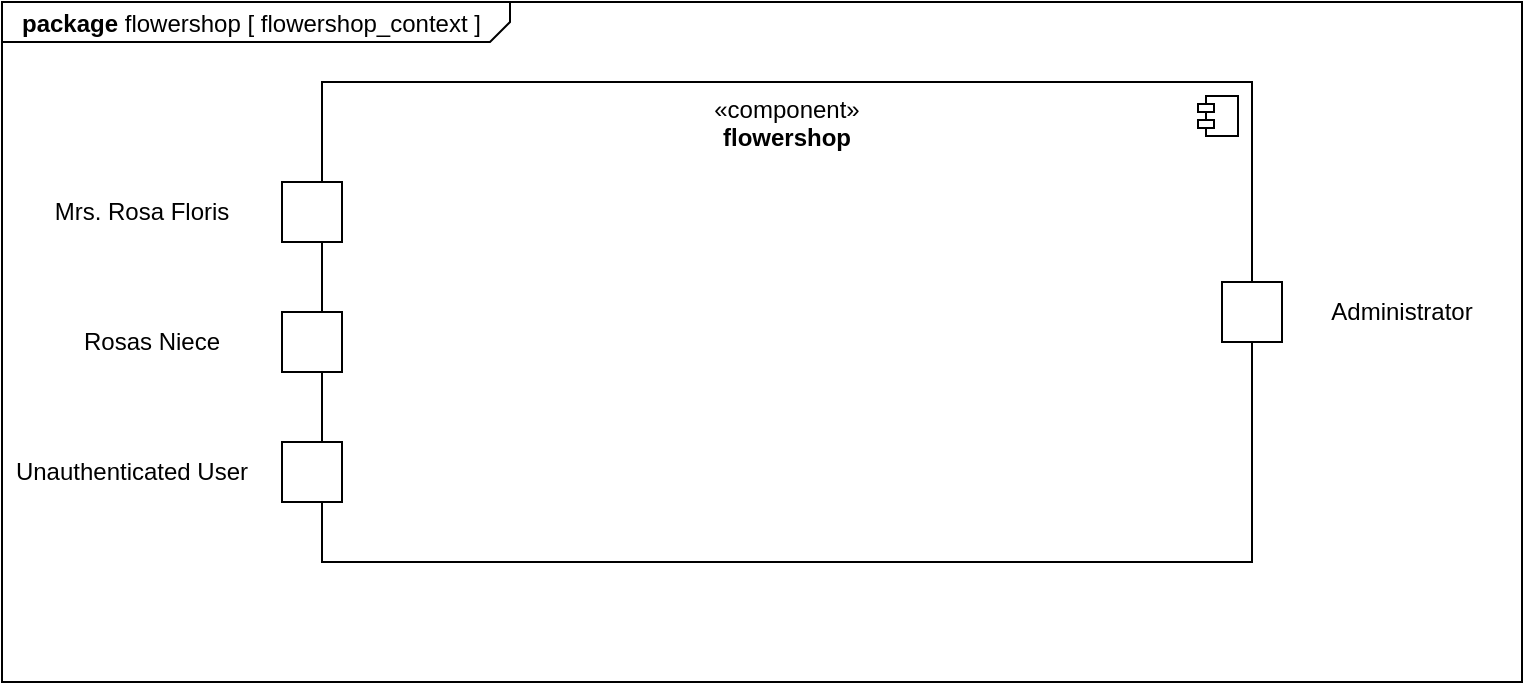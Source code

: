 <mxfile version="24.8.3">
  <diagram name="Page-1" id="1Q-Lw_ZOnqIO_KKdkwqz">
    <mxGraphModel grid="1" page="1" gridSize="10" guides="1" tooltips="1" connect="1" arrows="1" fold="1" pageScale="1" pageWidth="850" pageHeight="1100" math="0" shadow="0">
      <root>
        <mxCell id="0" />
        <mxCell id="1" parent="0" />
        <mxCell id="vYyTAaalu0FOAwD9EvOo-8" value="&lt;p style=&quot;margin:0px;margin-top:4px;margin-left:10px;text-align:left;&quot;&gt;&lt;b&gt;package&lt;/b&gt; flowershop   [ flowershop_context ]&lt;/p&gt;" style="html=1;shape=mxgraph.sysml.package;align=left;spacingLeft=5;verticalAlign=top;spacingTop=-3;labelX=254.67;html=1;overflow=fill;" vertex="1" parent="1">
          <mxGeometry x="-550" y="80" width="760" height="340" as="geometry" />
        </mxCell>
        <mxCell id="vYyTAaalu0FOAwD9EvOo-1" value="«component»&lt;br&gt;&lt;b&gt;flowershop&lt;/b&gt;" style="html=1;dropTarget=0;whiteSpace=wrap;verticalAlign=top;" vertex="1" parent="1">
          <mxGeometry x="-390" y="120" width="465" height="240" as="geometry" />
        </mxCell>
        <mxCell id="vYyTAaalu0FOAwD9EvOo-2" value="" style="shape=module;jettyWidth=8;jettyHeight=4;" vertex="1" parent="vYyTAaalu0FOAwD9EvOo-1">
          <mxGeometry x="1" width="20" height="20" relative="1" as="geometry">
            <mxPoint x="-27" y="7" as="offset" />
          </mxGeometry>
        </mxCell>
        <mxCell id="vYyTAaalu0FOAwD9EvOo-6" value="" style="whiteSpace=wrap;html=1;aspect=fixed;" vertex="1" parent="1">
          <mxGeometry x="-410" y="170" width="30" height="30" as="geometry" />
        </mxCell>
        <mxCell id="vYyTAaalu0FOAwD9EvOo-9" value="Mrs. Rosa Floris" style="text;html=1;align=center;verticalAlign=middle;whiteSpace=wrap;rounded=0;" vertex="1" parent="1">
          <mxGeometry x="-540" y="170" width="120" height="30" as="geometry" />
        </mxCell>
        <mxCell id="vYyTAaalu0FOAwD9EvOo-10" value="" style="whiteSpace=wrap;html=1;aspect=fixed;" vertex="1" parent="1">
          <mxGeometry x="-410" y="235" width="30" height="30" as="geometry" />
        </mxCell>
        <mxCell id="vYyTAaalu0FOAwD9EvOo-11" value="Rosas Niece" style="text;html=1;align=center;verticalAlign=middle;whiteSpace=wrap;rounded=0;" vertex="1" parent="1">
          <mxGeometry x="-530" y="235" width="110" height="30" as="geometry" />
        </mxCell>
        <mxCell id="vYyTAaalu0FOAwD9EvOo-26" value="" style="whiteSpace=wrap;html=1;aspect=fixed;" vertex="1" parent="1">
          <mxGeometry x="60" y="220" width="30" height="30" as="geometry" />
        </mxCell>
        <mxCell id="vYyTAaalu0FOAwD9EvOo-28" value="Administrator" style="text;html=1;align=center;verticalAlign=middle;whiteSpace=wrap;rounded=0;" vertex="1" parent="1">
          <mxGeometry x="90" y="220" width="120" height="30" as="geometry" />
        </mxCell>
        <mxCell id="ZQzcl88Ke4On_PcGANGm-1" value="" style="whiteSpace=wrap;html=1;aspect=fixed;" vertex="1" parent="1">
          <mxGeometry x="-410" y="300" width="30" height="30" as="geometry" />
        </mxCell>
        <mxCell id="ZQzcl88Ke4On_PcGANGm-2" value="Unauthenticated User" style="text;html=1;align=center;verticalAlign=middle;whiteSpace=wrap;rounded=0;" vertex="1" parent="1">
          <mxGeometry x="-550" y="300" width="130" height="30" as="geometry" />
        </mxCell>
      </root>
    </mxGraphModel>
  </diagram>
</mxfile>

